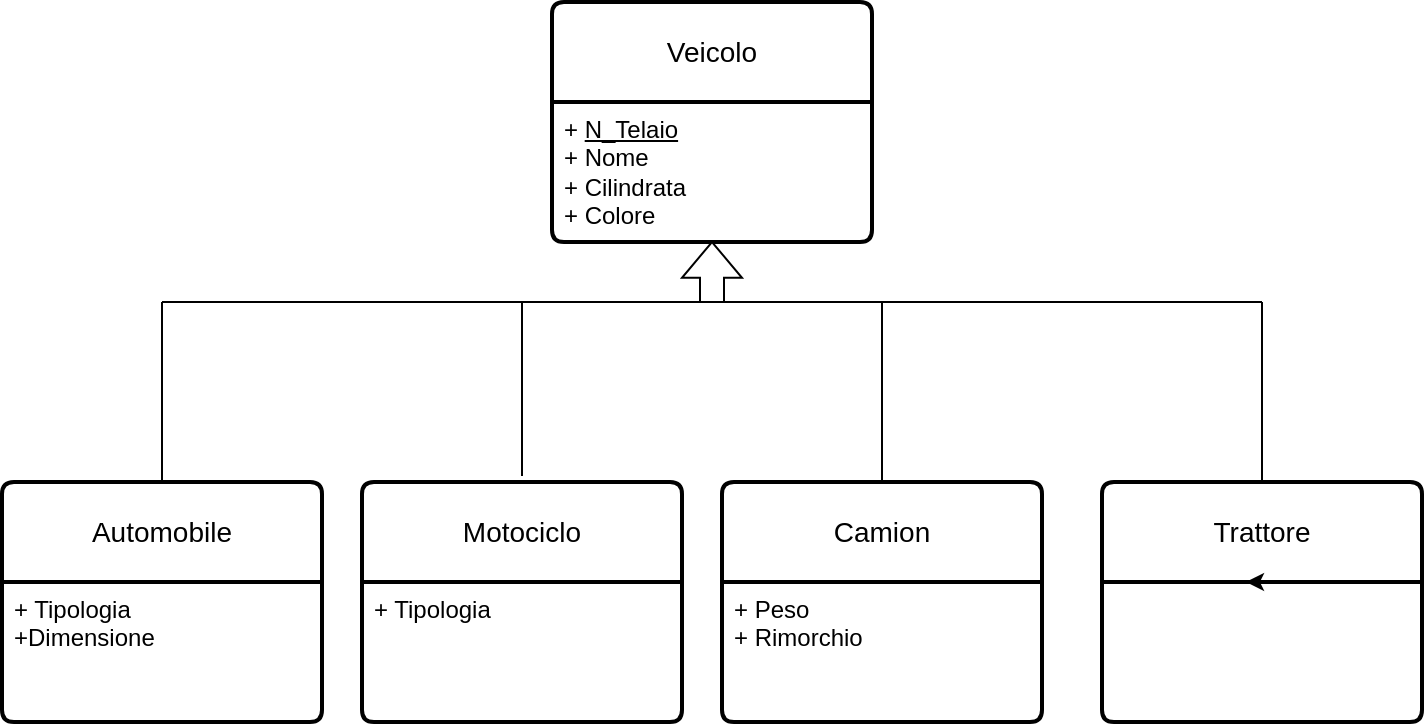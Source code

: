 <mxfile version="26.0.16">
  <diagram id="R2lEEEUBdFMjLlhIrx00" name="Page-1">
    <mxGraphModel dx="2132" dy="983" grid="1" gridSize="10" guides="1" tooltips="1" connect="1" arrows="1" fold="1" page="0" pageScale="1" pageWidth="850" pageHeight="1100" math="0" shadow="0" extFonts="Permanent Marker^https://fonts.googleapis.com/css?family=Permanent+Marker">
      <root>
        <mxCell id="0" />
        <mxCell id="1" parent="0" />
        <mxCell id="j_Rbnz1e0eMDixN7AvnV-5" value="Veicolo" style="swimlane;childLayout=stackLayout;horizontal=1;startSize=50;horizontalStack=0;rounded=1;fontSize=14;fontStyle=0;strokeWidth=2;resizeParent=0;resizeLast=1;shadow=0;dashed=0;align=center;arcSize=4;whiteSpace=wrap;html=1;" vertex="1" parent="1">
          <mxGeometry x="-215" y="370" width="160" height="120" as="geometry" />
        </mxCell>
        <mxCell id="j_Rbnz1e0eMDixN7AvnV-6" value="+ &lt;u&gt;N_Telaio&lt;/u&gt;&lt;br&gt;+ Nome&lt;div&gt;+ Cilindrata&lt;/div&gt;&lt;div&gt;+ Colore&lt;/div&gt;" style="align=left;strokeColor=none;fillColor=none;spacingLeft=4;spacingRight=4;fontSize=12;verticalAlign=top;resizable=0;rotatable=0;part=1;html=1;whiteSpace=wrap;" vertex="1" parent="j_Rbnz1e0eMDixN7AvnV-5">
          <mxGeometry y="50" width="160" height="70" as="geometry" />
        </mxCell>
        <mxCell id="j_Rbnz1e0eMDixN7AvnV-17" value="" style="shape=singleArrow;direction=north;whiteSpace=wrap;html=1;arrowWidth=0.4;arrowSize=0.597;" vertex="1" parent="1">
          <mxGeometry x="-150" y="490" width="30" height="30" as="geometry" />
        </mxCell>
        <mxCell id="j_Rbnz1e0eMDixN7AvnV-19" value="" style="endArrow=none;html=1;rounded=0;exitX=0.5;exitY=0;exitDx=0;exitDy=0;" edge="1" parent="1" source="j_Rbnz1e0eMDixN7AvnV-31">
          <mxGeometry width="50" height="50" relative="1" as="geometry">
            <mxPoint x="-360" y="550" as="sourcePoint" />
            <mxPoint x="-410" y="520" as="targetPoint" />
          </mxGeometry>
        </mxCell>
        <mxCell id="j_Rbnz1e0eMDixN7AvnV-20" value="" style="endArrow=none;html=1;rounded=0;entryX=0;entryY=0;entryDx=0;entryDy=9.0;entryPerimeter=0;" edge="1" parent="1" target="j_Rbnz1e0eMDixN7AvnV-17">
          <mxGeometry width="50" height="50" relative="1" as="geometry">
            <mxPoint x="-410" y="520" as="sourcePoint" />
            <mxPoint x="-240" y="470" as="targetPoint" />
          </mxGeometry>
        </mxCell>
        <mxCell id="j_Rbnz1e0eMDixN7AvnV-21" value="" style="endArrow=none;html=1;rounded=0;exitX=0;exitY=0;exitDx=0;exitDy=21.0;exitPerimeter=0;" edge="1" parent="1" source="j_Rbnz1e0eMDixN7AvnV-17">
          <mxGeometry width="50" height="50" relative="1" as="geometry">
            <mxPoint x="-30" y="540" as="sourcePoint" />
            <mxPoint x="140" y="520" as="targetPoint" />
          </mxGeometry>
        </mxCell>
        <mxCell id="j_Rbnz1e0eMDixN7AvnV-23" value="" style="endArrow=none;html=1;rounded=0;" edge="1" parent="1">
          <mxGeometry width="50" height="50" relative="1" as="geometry">
            <mxPoint x="-230" y="607" as="sourcePoint" />
            <mxPoint x="-230" y="520" as="targetPoint" />
          </mxGeometry>
        </mxCell>
        <mxCell id="j_Rbnz1e0eMDixN7AvnV-24" value="" style="endArrow=none;html=1;rounded=0;exitX=0.5;exitY=0;exitDx=0;exitDy=0;" edge="1" parent="1" source="j_Rbnz1e0eMDixN7AvnV-29">
          <mxGeometry width="50" height="50" relative="1" as="geometry">
            <mxPoint x="-50" y="550" as="sourcePoint" />
            <mxPoint x="-50" y="520" as="targetPoint" />
            <Array as="points" />
          </mxGeometry>
        </mxCell>
        <mxCell id="j_Rbnz1e0eMDixN7AvnV-29" value="Camion" style="swimlane;childLayout=stackLayout;horizontal=1;startSize=50;horizontalStack=0;rounded=1;fontSize=14;fontStyle=0;strokeWidth=2;resizeParent=0;resizeLast=1;shadow=0;dashed=0;align=center;arcSize=4;whiteSpace=wrap;html=1;" vertex="1" parent="1">
          <mxGeometry x="-130" y="610" width="160" height="120" as="geometry" />
        </mxCell>
        <mxCell id="j_Rbnz1e0eMDixN7AvnV-30" value="+ Peso&lt;div&gt;+ Rimorchio&lt;/div&gt;&lt;div&gt;&lt;br&gt;&lt;div&gt;&lt;br&gt;&lt;/div&gt;&lt;/div&gt;" style="align=left;strokeColor=none;fillColor=none;spacingLeft=4;spacingRight=4;fontSize=12;verticalAlign=top;resizable=0;rotatable=0;part=1;html=1;whiteSpace=wrap;" vertex="1" parent="j_Rbnz1e0eMDixN7AvnV-29">
          <mxGeometry y="50" width="160" height="70" as="geometry" />
        </mxCell>
        <mxCell id="j_Rbnz1e0eMDixN7AvnV-31" value="Automobile" style="swimlane;childLayout=stackLayout;horizontal=1;startSize=50;horizontalStack=0;rounded=1;fontSize=14;fontStyle=0;strokeWidth=2;resizeParent=0;resizeLast=1;shadow=0;dashed=0;align=center;arcSize=4;whiteSpace=wrap;html=1;" vertex="1" parent="1">
          <mxGeometry x="-490" y="610" width="160" height="120" as="geometry" />
        </mxCell>
        <mxCell id="j_Rbnz1e0eMDixN7AvnV-32" value="+ Tipologia&lt;div&gt;+Dimensione&lt;/div&gt;" style="align=left;strokeColor=none;fillColor=none;spacingLeft=4;spacingRight=4;fontSize=12;verticalAlign=top;resizable=0;rotatable=0;part=1;html=1;whiteSpace=wrap;" vertex="1" parent="j_Rbnz1e0eMDixN7AvnV-31">
          <mxGeometry y="50" width="160" height="70" as="geometry" />
        </mxCell>
        <mxCell id="j_Rbnz1e0eMDixN7AvnV-33" value="Motociclo" style="swimlane;childLayout=stackLayout;horizontal=1;startSize=50;horizontalStack=0;rounded=1;fontSize=14;fontStyle=0;strokeWidth=2;resizeParent=0;resizeLast=1;shadow=0;dashed=0;align=center;arcSize=4;whiteSpace=wrap;html=1;" vertex="1" parent="1">
          <mxGeometry x="-310" y="610" width="160" height="120" as="geometry" />
        </mxCell>
        <mxCell id="j_Rbnz1e0eMDixN7AvnV-34" value="+ Tipologia" style="align=left;strokeColor=none;fillColor=none;spacingLeft=4;spacingRight=4;fontSize=12;verticalAlign=top;resizable=0;rotatable=0;part=1;html=1;whiteSpace=wrap;" vertex="1" parent="j_Rbnz1e0eMDixN7AvnV-33">
          <mxGeometry y="50" width="160" height="70" as="geometry" />
        </mxCell>
        <mxCell id="j_Rbnz1e0eMDixN7AvnV-35" value="Trattore" style="swimlane;childLayout=stackLayout;horizontal=1;startSize=50;horizontalStack=0;rounded=1;fontSize=14;fontStyle=0;strokeWidth=2;resizeParent=0;resizeLast=1;shadow=0;dashed=0;align=center;arcSize=4;whiteSpace=wrap;html=1;" vertex="1" parent="1">
          <mxGeometry x="60" y="610" width="160" height="120" as="geometry" />
        </mxCell>
        <mxCell id="j_Rbnz1e0eMDixN7AvnV-38" style="edgeStyle=orthogonalEdgeStyle;rounded=0;orthogonalLoop=1;jettySize=auto;html=1;exitX=0.5;exitY=0;exitDx=0;exitDy=0;entryX=0.45;entryY=0.01;entryDx=0;entryDy=0;entryPerimeter=0;" edge="1" parent="j_Rbnz1e0eMDixN7AvnV-35">
          <mxGeometry relative="1" as="geometry">
            <mxPoint x="80.0" y="50" as="sourcePoint" />
            <mxPoint x="72" y="50.7" as="targetPoint" />
          </mxGeometry>
        </mxCell>
        <mxCell id="j_Rbnz1e0eMDixN7AvnV-37" value="" style="endArrow=none;html=1;rounded=0;exitX=0.5;exitY=0;exitDx=0;exitDy=0;" edge="1" parent="1" source="j_Rbnz1e0eMDixN7AvnV-35">
          <mxGeometry width="50" height="50" relative="1" as="geometry">
            <mxPoint x="180" y="600" as="sourcePoint" />
            <mxPoint x="140" y="520" as="targetPoint" />
          </mxGeometry>
        </mxCell>
      </root>
    </mxGraphModel>
  </diagram>
</mxfile>
